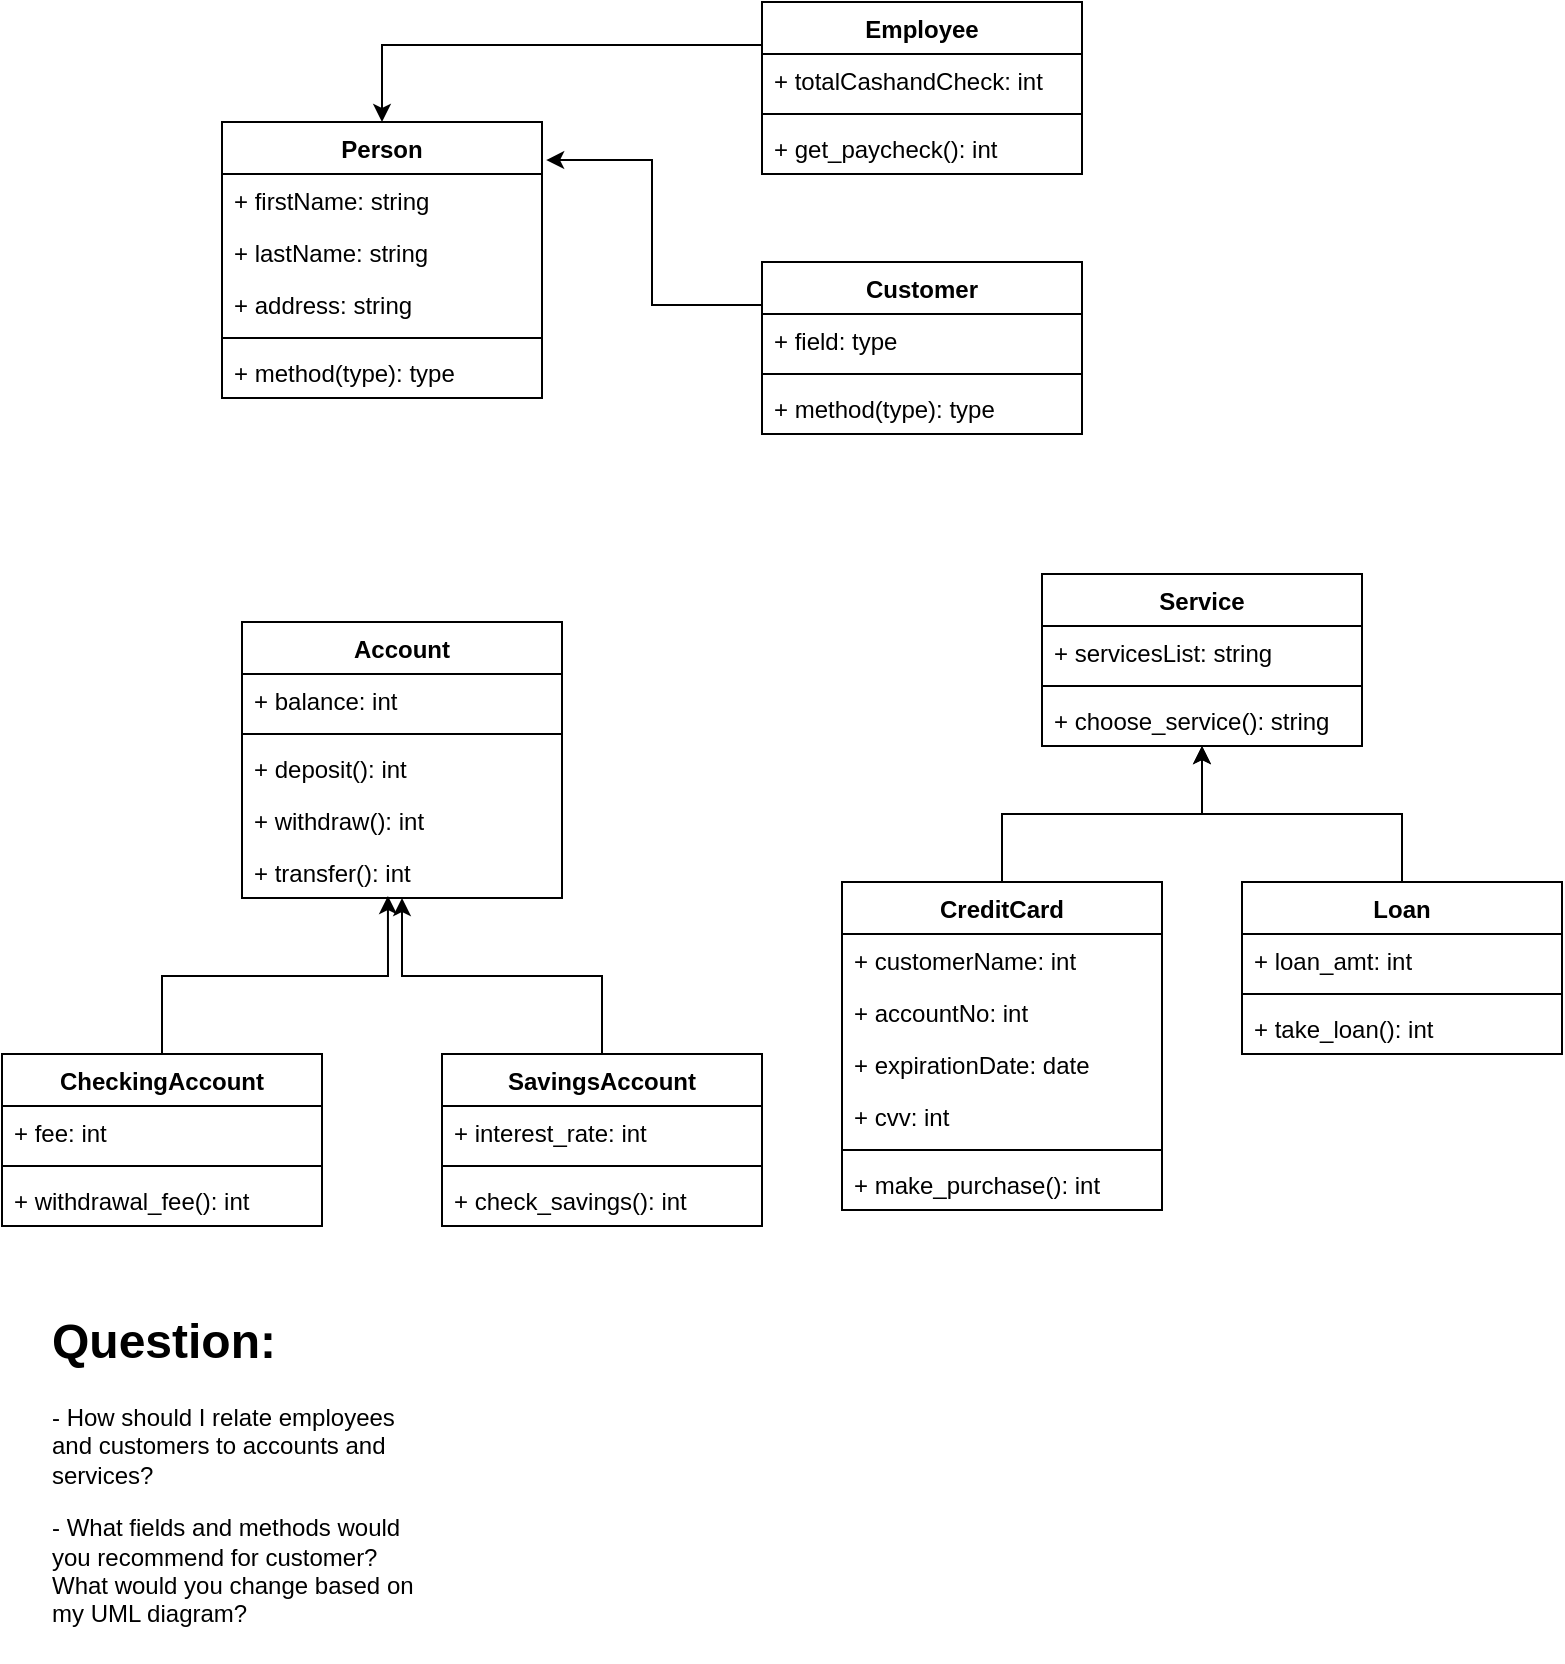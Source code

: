 <mxfile version="14.3.0" type="github">
  <diagram id="C5RBs43oDa-KdzZeNtuy" name="Page-1">
    <mxGraphModel dx="1538" dy="882" grid="1" gridSize="10" guides="1" tooltips="1" connect="1" arrows="1" fold="1" page="1" pageScale="1" pageWidth="827" pageHeight="1169" math="0" shadow="0">
      <root>
        <mxCell id="WIyWlLk6GJQsqaUBKTNV-0" />
        <mxCell id="WIyWlLk6GJQsqaUBKTNV-1" parent="WIyWlLk6GJQsqaUBKTNV-0" />
        <mxCell id="fjOe6njY4efjG8A42Cp5-0" value="Person" style="swimlane;fontStyle=1;align=center;verticalAlign=top;childLayout=stackLayout;horizontal=1;startSize=26;horizontalStack=0;resizeParent=1;resizeParentMax=0;resizeLast=0;collapsible=1;marginBottom=0;" vertex="1" parent="WIyWlLk6GJQsqaUBKTNV-1">
          <mxGeometry x="130" y="90" width="160" height="138" as="geometry" />
        </mxCell>
        <mxCell id="fjOe6njY4efjG8A42Cp5-12" value="+ firstName: string" style="text;strokeColor=none;fillColor=none;align=left;verticalAlign=top;spacingLeft=4;spacingRight=4;overflow=hidden;rotatable=0;points=[[0,0.5],[1,0.5]];portConstraint=eastwest;" vertex="1" parent="fjOe6njY4efjG8A42Cp5-0">
          <mxGeometry y="26" width="160" height="26" as="geometry" />
        </mxCell>
        <mxCell id="fjOe6njY4efjG8A42Cp5-13" value="+ lastName: string" style="text;strokeColor=none;fillColor=none;align=left;verticalAlign=top;spacingLeft=4;spacingRight=4;overflow=hidden;rotatable=0;points=[[0,0.5],[1,0.5]];portConstraint=eastwest;" vertex="1" parent="fjOe6njY4efjG8A42Cp5-0">
          <mxGeometry y="52" width="160" height="26" as="geometry" />
        </mxCell>
        <mxCell id="fjOe6njY4efjG8A42Cp5-1" value="+ address: string" style="text;strokeColor=none;fillColor=none;align=left;verticalAlign=top;spacingLeft=4;spacingRight=4;overflow=hidden;rotatable=0;points=[[0,0.5],[1,0.5]];portConstraint=eastwest;" vertex="1" parent="fjOe6njY4efjG8A42Cp5-0">
          <mxGeometry y="78" width="160" height="26" as="geometry" />
        </mxCell>
        <mxCell id="fjOe6njY4efjG8A42Cp5-2" value="" style="line;strokeWidth=1;fillColor=none;align=left;verticalAlign=middle;spacingTop=-1;spacingLeft=3;spacingRight=3;rotatable=0;labelPosition=right;points=[];portConstraint=eastwest;" vertex="1" parent="fjOe6njY4efjG8A42Cp5-0">
          <mxGeometry y="104" width="160" height="8" as="geometry" />
        </mxCell>
        <mxCell id="fjOe6njY4efjG8A42Cp5-3" value="+ method(type): type" style="text;strokeColor=none;fillColor=none;align=left;verticalAlign=top;spacingLeft=4;spacingRight=4;overflow=hidden;rotatable=0;points=[[0,0.5],[1,0.5]];portConstraint=eastwest;" vertex="1" parent="fjOe6njY4efjG8A42Cp5-0">
          <mxGeometry y="112" width="160" height="26" as="geometry" />
        </mxCell>
        <mxCell id="fjOe6njY4efjG8A42Cp5-63" style="edgeStyle=orthogonalEdgeStyle;rounded=0;orthogonalLoop=1;jettySize=auto;html=1;exitX=0;exitY=0.25;exitDx=0;exitDy=0;entryX=0.5;entryY=0;entryDx=0;entryDy=0;" edge="1" parent="WIyWlLk6GJQsqaUBKTNV-1" source="fjOe6njY4efjG8A42Cp5-4" target="fjOe6njY4efjG8A42Cp5-0">
          <mxGeometry relative="1" as="geometry" />
        </mxCell>
        <mxCell id="fjOe6njY4efjG8A42Cp5-4" value="Employee" style="swimlane;fontStyle=1;align=center;verticalAlign=top;childLayout=stackLayout;horizontal=1;startSize=26;horizontalStack=0;resizeParent=1;resizeParentMax=0;resizeLast=0;collapsible=1;marginBottom=0;" vertex="1" parent="WIyWlLk6GJQsqaUBKTNV-1">
          <mxGeometry x="400" y="30" width="160" height="86" as="geometry" />
        </mxCell>
        <mxCell id="fjOe6njY4efjG8A42Cp5-5" value="+ totalCashandCheck: int" style="text;strokeColor=none;fillColor=none;align=left;verticalAlign=top;spacingLeft=4;spacingRight=4;overflow=hidden;rotatable=0;points=[[0,0.5],[1,0.5]];portConstraint=eastwest;" vertex="1" parent="fjOe6njY4efjG8A42Cp5-4">
          <mxGeometry y="26" width="160" height="26" as="geometry" />
        </mxCell>
        <mxCell id="fjOe6njY4efjG8A42Cp5-6" value="" style="line;strokeWidth=1;fillColor=none;align=left;verticalAlign=middle;spacingTop=-1;spacingLeft=3;spacingRight=3;rotatable=0;labelPosition=right;points=[];portConstraint=eastwest;" vertex="1" parent="fjOe6njY4efjG8A42Cp5-4">
          <mxGeometry y="52" width="160" height="8" as="geometry" />
        </mxCell>
        <mxCell id="fjOe6njY4efjG8A42Cp5-7" value="+ get_paycheck(): int" style="text;strokeColor=none;fillColor=none;align=left;verticalAlign=top;spacingLeft=4;spacingRight=4;overflow=hidden;rotatable=0;points=[[0,0.5],[1,0.5]];portConstraint=eastwest;" vertex="1" parent="fjOe6njY4efjG8A42Cp5-4">
          <mxGeometry y="60" width="160" height="26" as="geometry" />
        </mxCell>
        <mxCell id="fjOe6njY4efjG8A42Cp5-64" style="edgeStyle=orthogonalEdgeStyle;rounded=0;orthogonalLoop=1;jettySize=auto;html=1;exitX=0;exitY=0.25;exitDx=0;exitDy=0;entryX=1.013;entryY=0.138;entryDx=0;entryDy=0;entryPerimeter=0;" edge="1" parent="WIyWlLk6GJQsqaUBKTNV-1" source="fjOe6njY4efjG8A42Cp5-8" target="fjOe6njY4efjG8A42Cp5-0">
          <mxGeometry relative="1" as="geometry" />
        </mxCell>
        <mxCell id="fjOe6njY4efjG8A42Cp5-8" value="Customer" style="swimlane;fontStyle=1;align=center;verticalAlign=top;childLayout=stackLayout;horizontal=1;startSize=26;horizontalStack=0;resizeParent=1;resizeParentMax=0;resizeLast=0;collapsible=1;marginBottom=0;" vertex="1" parent="WIyWlLk6GJQsqaUBKTNV-1">
          <mxGeometry x="400" y="160" width="160" height="86" as="geometry" />
        </mxCell>
        <mxCell id="fjOe6njY4efjG8A42Cp5-9" value="+ field: type" style="text;strokeColor=none;fillColor=none;align=left;verticalAlign=top;spacingLeft=4;spacingRight=4;overflow=hidden;rotatable=0;points=[[0,0.5],[1,0.5]];portConstraint=eastwest;" vertex="1" parent="fjOe6njY4efjG8A42Cp5-8">
          <mxGeometry y="26" width="160" height="26" as="geometry" />
        </mxCell>
        <mxCell id="fjOe6njY4efjG8A42Cp5-10" value="" style="line;strokeWidth=1;fillColor=none;align=left;verticalAlign=middle;spacingTop=-1;spacingLeft=3;spacingRight=3;rotatable=0;labelPosition=right;points=[];portConstraint=eastwest;" vertex="1" parent="fjOe6njY4efjG8A42Cp5-8">
          <mxGeometry y="52" width="160" height="8" as="geometry" />
        </mxCell>
        <mxCell id="fjOe6njY4efjG8A42Cp5-11" value="+ method(type): type" style="text;strokeColor=none;fillColor=none;align=left;verticalAlign=top;spacingLeft=4;spacingRight=4;overflow=hidden;rotatable=0;points=[[0,0.5],[1,0.5]];portConstraint=eastwest;" vertex="1" parent="fjOe6njY4efjG8A42Cp5-8">
          <mxGeometry y="60" width="160" height="26" as="geometry" />
        </mxCell>
        <mxCell id="fjOe6njY4efjG8A42Cp5-17" value="Service" style="swimlane;fontStyle=1;align=center;verticalAlign=top;childLayout=stackLayout;horizontal=1;startSize=26;horizontalStack=0;resizeParent=1;resizeParentMax=0;resizeLast=0;collapsible=1;marginBottom=0;" vertex="1" parent="WIyWlLk6GJQsqaUBKTNV-1">
          <mxGeometry x="540" y="316" width="160" height="86" as="geometry" />
        </mxCell>
        <mxCell id="fjOe6njY4efjG8A42Cp5-18" value="+ servicesList: string" style="text;strokeColor=none;fillColor=none;align=left;verticalAlign=top;spacingLeft=4;spacingRight=4;overflow=hidden;rotatable=0;points=[[0,0.5],[1,0.5]];portConstraint=eastwest;" vertex="1" parent="fjOe6njY4efjG8A42Cp5-17">
          <mxGeometry y="26" width="160" height="26" as="geometry" />
        </mxCell>
        <mxCell id="fjOe6njY4efjG8A42Cp5-19" value="" style="line;strokeWidth=1;fillColor=none;align=left;verticalAlign=middle;spacingTop=-1;spacingLeft=3;spacingRight=3;rotatable=0;labelPosition=right;points=[];portConstraint=eastwest;" vertex="1" parent="fjOe6njY4efjG8A42Cp5-17">
          <mxGeometry y="52" width="160" height="8" as="geometry" />
        </mxCell>
        <mxCell id="fjOe6njY4efjG8A42Cp5-20" value="+ choose_service(): string" style="text;strokeColor=none;fillColor=none;align=left;verticalAlign=top;spacingLeft=4;spacingRight=4;overflow=hidden;rotatable=0;points=[[0,0.5],[1,0.5]];portConstraint=eastwest;" vertex="1" parent="fjOe6njY4efjG8A42Cp5-17">
          <mxGeometry y="60" width="160" height="26" as="geometry" />
        </mxCell>
        <mxCell id="fjOe6njY4efjG8A42Cp5-30" style="edgeStyle=orthogonalEdgeStyle;rounded=0;orthogonalLoop=1;jettySize=auto;html=1;" edge="1" parent="WIyWlLk6GJQsqaUBKTNV-1" source="fjOe6njY4efjG8A42Cp5-21" target="fjOe6njY4efjG8A42Cp5-17">
          <mxGeometry relative="1" as="geometry" />
        </mxCell>
        <mxCell id="fjOe6njY4efjG8A42Cp5-21" value="CreditCard" style="swimlane;fontStyle=1;align=center;verticalAlign=top;childLayout=stackLayout;horizontal=1;startSize=26;horizontalStack=0;resizeParent=1;resizeParentMax=0;resizeLast=0;collapsible=1;marginBottom=0;" vertex="1" parent="WIyWlLk6GJQsqaUBKTNV-1">
          <mxGeometry x="440" y="470" width="160" height="164" as="geometry" />
        </mxCell>
        <mxCell id="fjOe6njY4efjG8A42Cp5-60" value="+ customerName: int" style="text;strokeColor=none;fillColor=none;align=left;verticalAlign=top;spacingLeft=4;spacingRight=4;overflow=hidden;rotatable=0;points=[[0,0.5],[1,0.5]];portConstraint=eastwest;" vertex="1" parent="fjOe6njY4efjG8A42Cp5-21">
          <mxGeometry y="26" width="160" height="26" as="geometry" />
        </mxCell>
        <mxCell id="fjOe6njY4efjG8A42Cp5-69" value="+ accountNo: int" style="text;strokeColor=none;fillColor=none;align=left;verticalAlign=top;spacingLeft=4;spacingRight=4;overflow=hidden;rotatable=0;points=[[0,0.5],[1,0.5]];portConstraint=eastwest;" vertex="1" parent="fjOe6njY4efjG8A42Cp5-21">
          <mxGeometry y="52" width="160" height="26" as="geometry" />
        </mxCell>
        <mxCell id="fjOe6njY4efjG8A42Cp5-70" value="+ expirationDate: date" style="text;strokeColor=none;fillColor=none;align=left;verticalAlign=top;spacingLeft=4;spacingRight=4;overflow=hidden;rotatable=0;points=[[0,0.5],[1,0.5]];portConstraint=eastwest;" vertex="1" parent="fjOe6njY4efjG8A42Cp5-21">
          <mxGeometry y="78" width="160" height="26" as="geometry" />
        </mxCell>
        <mxCell id="fjOe6njY4efjG8A42Cp5-22" value="+ cvv: int" style="text;strokeColor=none;fillColor=none;align=left;verticalAlign=top;spacingLeft=4;spacingRight=4;overflow=hidden;rotatable=0;points=[[0,0.5],[1,0.5]];portConstraint=eastwest;" vertex="1" parent="fjOe6njY4efjG8A42Cp5-21">
          <mxGeometry y="104" width="160" height="26" as="geometry" />
        </mxCell>
        <mxCell id="fjOe6njY4efjG8A42Cp5-23" value="" style="line;strokeWidth=1;fillColor=none;align=left;verticalAlign=middle;spacingTop=-1;spacingLeft=3;spacingRight=3;rotatable=0;labelPosition=right;points=[];portConstraint=eastwest;" vertex="1" parent="fjOe6njY4efjG8A42Cp5-21">
          <mxGeometry y="130" width="160" height="8" as="geometry" />
        </mxCell>
        <mxCell id="fjOe6njY4efjG8A42Cp5-24" value="+ make_purchase(): int" style="text;strokeColor=none;fillColor=none;align=left;verticalAlign=top;spacingLeft=4;spacingRight=4;overflow=hidden;rotatable=0;points=[[0,0.5],[1,0.5]];portConstraint=eastwest;" vertex="1" parent="fjOe6njY4efjG8A42Cp5-21">
          <mxGeometry y="138" width="160" height="26" as="geometry" />
        </mxCell>
        <mxCell id="fjOe6njY4efjG8A42Cp5-31" style="edgeStyle=orthogonalEdgeStyle;rounded=0;orthogonalLoop=1;jettySize=auto;html=1;exitX=0.5;exitY=0;exitDx=0;exitDy=0;" edge="1" parent="WIyWlLk6GJQsqaUBKTNV-1" source="fjOe6njY4efjG8A42Cp5-25" target="fjOe6njY4efjG8A42Cp5-17">
          <mxGeometry relative="1" as="geometry" />
        </mxCell>
        <mxCell id="fjOe6njY4efjG8A42Cp5-25" value="Loan" style="swimlane;fontStyle=1;align=center;verticalAlign=top;childLayout=stackLayout;horizontal=1;startSize=26;horizontalStack=0;resizeParent=1;resizeParentMax=0;resizeLast=0;collapsible=1;marginBottom=0;" vertex="1" parent="WIyWlLk6GJQsqaUBKTNV-1">
          <mxGeometry x="640" y="470" width="160" height="86" as="geometry" />
        </mxCell>
        <mxCell id="fjOe6njY4efjG8A42Cp5-26" value="+ loan_amt: int" style="text;strokeColor=none;fillColor=none;align=left;verticalAlign=top;spacingLeft=4;spacingRight=4;overflow=hidden;rotatable=0;points=[[0,0.5],[1,0.5]];portConstraint=eastwest;" vertex="1" parent="fjOe6njY4efjG8A42Cp5-25">
          <mxGeometry y="26" width="160" height="26" as="geometry" />
        </mxCell>
        <mxCell id="fjOe6njY4efjG8A42Cp5-27" value="" style="line;strokeWidth=1;fillColor=none;align=left;verticalAlign=middle;spacingTop=-1;spacingLeft=3;spacingRight=3;rotatable=0;labelPosition=right;points=[];portConstraint=eastwest;" vertex="1" parent="fjOe6njY4efjG8A42Cp5-25">
          <mxGeometry y="52" width="160" height="8" as="geometry" />
        </mxCell>
        <mxCell id="fjOe6njY4efjG8A42Cp5-28" value="+ take_loan(): int" style="text;strokeColor=none;fillColor=none;align=left;verticalAlign=top;spacingLeft=4;spacingRight=4;overflow=hidden;rotatable=0;points=[[0,0.5],[1,0.5]];portConstraint=eastwest;" vertex="1" parent="fjOe6njY4efjG8A42Cp5-25">
          <mxGeometry y="60" width="160" height="26" as="geometry" />
        </mxCell>
        <mxCell id="fjOe6njY4efjG8A42Cp5-33" value="Account" style="swimlane;fontStyle=1;align=center;verticalAlign=top;childLayout=stackLayout;horizontal=1;startSize=26;horizontalStack=0;resizeParent=1;resizeParentMax=0;resizeLast=0;collapsible=1;marginBottom=0;" vertex="1" parent="WIyWlLk6GJQsqaUBKTNV-1">
          <mxGeometry x="140" y="340" width="160" height="138" as="geometry" />
        </mxCell>
        <mxCell id="fjOe6njY4efjG8A42Cp5-34" value="+ balance: int" style="text;strokeColor=none;fillColor=none;align=left;verticalAlign=top;spacingLeft=4;spacingRight=4;overflow=hidden;rotatable=0;points=[[0,0.5],[1,0.5]];portConstraint=eastwest;" vertex="1" parent="fjOe6njY4efjG8A42Cp5-33">
          <mxGeometry y="26" width="160" height="26" as="geometry" />
        </mxCell>
        <mxCell id="fjOe6njY4efjG8A42Cp5-35" value="" style="line;strokeWidth=1;fillColor=none;align=left;verticalAlign=middle;spacingTop=-1;spacingLeft=3;spacingRight=3;rotatable=0;labelPosition=right;points=[];portConstraint=eastwest;" vertex="1" parent="fjOe6njY4efjG8A42Cp5-33">
          <mxGeometry y="52" width="160" height="8" as="geometry" />
        </mxCell>
        <mxCell id="fjOe6njY4efjG8A42Cp5-59" value="+ deposit(): int" style="text;strokeColor=none;fillColor=none;align=left;verticalAlign=top;spacingLeft=4;spacingRight=4;overflow=hidden;rotatable=0;points=[[0,0.5],[1,0.5]];portConstraint=eastwest;" vertex="1" parent="fjOe6njY4efjG8A42Cp5-33">
          <mxGeometry y="60" width="160" height="26" as="geometry" />
        </mxCell>
        <mxCell id="fjOe6njY4efjG8A42Cp5-58" value="+ withdraw(): int" style="text;strokeColor=none;fillColor=none;align=left;verticalAlign=top;spacingLeft=4;spacingRight=4;overflow=hidden;rotatable=0;points=[[0,0.5],[1,0.5]];portConstraint=eastwest;" vertex="1" parent="fjOe6njY4efjG8A42Cp5-33">
          <mxGeometry y="86" width="160" height="26" as="geometry" />
        </mxCell>
        <mxCell id="fjOe6njY4efjG8A42Cp5-36" value="+ transfer(): int" style="text;strokeColor=none;fillColor=none;align=left;verticalAlign=top;spacingLeft=4;spacingRight=4;overflow=hidden;rotatable=0;points=[[0,0.5],[1,0.5]];portConstraint=eastwest;" vertex="1" parent="fjOe6njY4efjG8A42Cp5-33">
          <mxGeometry y="112" width="160" height="26" as="geometry" />
        </mxCell>
        <mxCell id="fjOe6njY4efjG8A42Cp5-46" style="edgeStyle=orthogonalEdgeStyle;rounded=0;orthogonalLoop=1;jettySize=auto;html=1;exitX=0.5;exitY=0;exitDx=0;exitDy=0;entryX=0.456;entryY=0.962;entryDx=0;entryDy=0;entryPerimeter=0;" edge="1" parent="WIyWlLk6GJQsqaUBKTNV-1" source="fjOe6njY4efjG8A42Cp5-37" target="fjOe6njY4efjG8A42Cp5-36">
          <mxGeometry relative="1" as="geometry" />
        </mxCell>
        <mxCell id="fjOe6njY4efjG8A42Cp5-37" value="CheckingAccount" style="swimlane;fontStyle=1;align=center;verticalAlign=top;childLayout=stackLayout;horizontal=1;startSize=26;horizontalStack=0;resizeParent=1;resizeParentMax=0;resizeLast=0;collapsible=1;marginBottom=0;" vertex="1" parent="WIyWlLk6GJQsqaUBKTNV-1">
          <mxGeometry x="20" y="556" width="160" height="86" as="geometry" />
        </mxCell>
        <mxCell id="fjOe6njY4efjG8A42Cp5-38" value="+ fee: int" style="text;strokeColor=none;fillColor=none;align=left;verticalAlign=top;spacingLeft=4;spacingRight=4;overflow=hidden;rotatable=0;points=[[0,0.5],[1,0.5]];portConstraint=eastwest;" vertex="1" parent="fjOe6njY4efjG8A42Cp5-37">
          <mxGeometry y="26" width="160" height="26" as="geometry" />
        </mxCell>
        <mxCell id="fjOe6njY4efjG8A42Cp5-39" value="" style="line;strokeWidth=1;fillColor=none;align=left;verticalAlign=middle;spacingTop=-1;spacingLeft=3;spacingRight=3;rotatable=0;labelPosition=right;points=[];portConstraint=eastwest;" vertex="1" parent="fjOe6njY4efjG8A42Cp5-37">
          <mxGeometry y="52" width="160" height="8" as="geometry" />
        </mxCell>
        <mxCell id="fjOe6njY4efjG8A42Cp5-40" value="+ withdrawal_fee(): int" style="text;strokeColor=none;fillColor=none;align=left;verticalAlign=top;spacingLeft=4;spacingRight=4;overflow=hidden;rotatable=0;points=[[0,0.5],[1,0.5]];portConstraint=eastwest;" vertex="1" parent="fjOe6njY4efjG8A42Cp5-37">
          <mxGeometry y="60" width="160" height="26" as="geometry" />
        </mxCell>
        <mxCell id="fjOe6njY4efjG8A42Cp5-48" style="edgeStyle=orthogonalEdgeStyle;rounded=0;orthogonalLoop=1;jettySize=auto;html=1;exitX=0.5;exitY=0;exitDx=0;exitDy=0;" edge="1" parent="WIyWlLk6GJQsqaUBKTNV-1" source="fjOe6njY4efjG8A42Cp5-41" target="fjOe6njY4efjG8A42Cp5-33">
          <mxGeometry relative="1" as="geometry" />
        </mxCell>
        <mxCell id="fjOe6njY4efjG8A42Cp5-41" value="SavingsAccount" style="swimlane;fontStyle=1;align=center;verticalAlign=top;childLayout=stackLayout;horizontal=1;startSize=26;horizontalStack=0;resizeParent=1;resizeParentMax=0;resizeLast=0;collapsible=1;marginBottom=0;" vertex="1" parent="WIyWlLk6GJQsqaUBKTNV-1">
          <mxGeometry x="240" y="556" width="160" height="86" as="geometry" />
        </mxCell>
        <mxCell id="fjOe6njY4efjG8A42Cp5-42" value="+ interest_rate: int" style="text;strokeColor=none;fillColor=none;align=left;verticalAlign=top;spacingLeft=4;spacingRight=4;overflow=hidden;rotatable=0;points=[[0,0.5],[1,0.5]];portConstraint=eastwest;" vertex="1" parent="fjOe6njY4efjG8A42Cp5-41">
          <mxGeometry y="26" width="160" height="26" as="geometry" />
        </mxCell>
        <mxCell id="fjOe6njY4efjG8A42Cp5-43" value="" style="line;strokeWidth=1;fillColor=none;align=left;verticalAlign=middle;spacingTop=-1;spacingLeft=3;spacingRight=3;rotatable=0;labelPosition=right;points=[];portConstraint=eastwest;" vertex="1" parent="fjOe6njY4efjG8A42Cp5-41">
          <mxGeometry y="52" width="160" height="8" as="geometry" />
        </mxCell>
        <mxCell id="fjOe6njY4efjG8A42Cp5-44" value="+ check_savings(): int" style="text;strokeColor=none;fillColor=none;align=left;verticalAlign=top;spacingLeft=4;spacingRight=4;overflow=hidden;rotatable=0;points=[[0,0.5],[1,0.5]];portConstraint=eastwest;" vertex="1" parent="fjOe6njY4efjG8A42Cp5-41">
          <mxGeometry y="60" width="160" height="26" as="geometry" />
        </mxCell>
        <mxCell id="fjOe6njY4efjG8A42Cp5-66" value="&lt;h1&gt;Question:&lt;/h1&gt;&lt;p&gt;- How should I relate employees and customers to accounts and services?&lt;/p&gt;&lt;p&gt;- What fields and methods would you recommend for customer? What would you change based on my UML diagram?&lt;/p&gt;" style="text;html=1;strokeColor=none;fillColor=none;spacing=5;spacingTop=-20;whiteSpace=wrap;overflow=hidden;rounded=0;" vertex="1" parent="WIyWlLk6GJQsqaUBKTNV-1">
          <mxGeometry x="40" y="680" width="190" height="180" as="geometry" />
        </mxCell>
      </root>
    </mxGraphModel>
  </diagram>
</mxfile>
